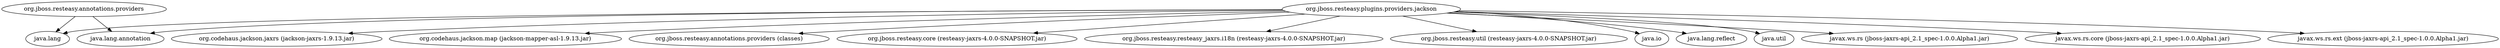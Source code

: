 digraph "classes" {
    // Path: /home/rsearls/j1/Resteasy/providers/jackson/target/classes
   "org.jboss.resteasy.annotations.providers"         -> "java.lang";
   "org.jboss.resteasy.annotations.providers"         -> "java.lang.annotation";
   "org.jboss.resteasy.plugins.providers.jackson"     -> "java.io";
   "org.jboss.resteasy.plugins.providers.jackson"     -> "java.lang";
   "org.jboss.resteasy.plugins.providers.jackson"     -> "java.lang.annotation";
   "org.jboss.resteasy.plugins.providers.jackson"     -> "java.lang.reflect";
   "org.jboss.resteasy.plugins.providers.jackson"     -> "java.util";
   "org.jboss.resteasy.plugins.providers.jackson"     -> "javax.ws.rs (jboss-jaxrs-api_2.1_spec-1.0.0.Alpha1.jar)";
   "org.jboss.resteasy.plugins.providers.jackson"     -> "javax.ws.rs.core (jboss-jaxrs-api_2.1_spec-1.0.0.Alpha1.jar)";
   "org.jboss.resteasy.plugins.providers.jackson"     -> "javax.ws.rs.ext (jboss-jaxrs-api_2.1_spec-1.0.0.Alpha1.jar)";
   "org.jboss.resteasy.plugins.providers.jackson"     -> "org.codehaus.jackson.jaxrs (jackson-jaxrs-1.9.13.jar)";
   "org.jboss.resteasy.plugins.providers.jackson"     -> "org.codehaus.jackson.map (jackson-mapper-asl-1.9.13.jar)";
   "org.jboss.resteasy.plugins.providers.jackson"     -> "org.jboss.resteasy.annotations.providers (classes)";
   "org.jboss.resteasy.plugins.providers.jackson"     -> "org.jboss.resteasy.core (resteasy-jaxrs-4.0.0-SNAPSHOT.jar)";
   "org.jboss.resteasy.plugins.providers.jackson"     -> "org.jboss.resteasy.resteasy_jaxrs.i18n (resteasy-jaxrs-4.0.0-SNAPSHOT.jar)";
   "org.jboss.resteasy.plugins.providers.jackson"     -> "org.jboss.resteasy.util (resteasy-jaxrs-4.0.0-SNAPSHOT.jar)";
}

